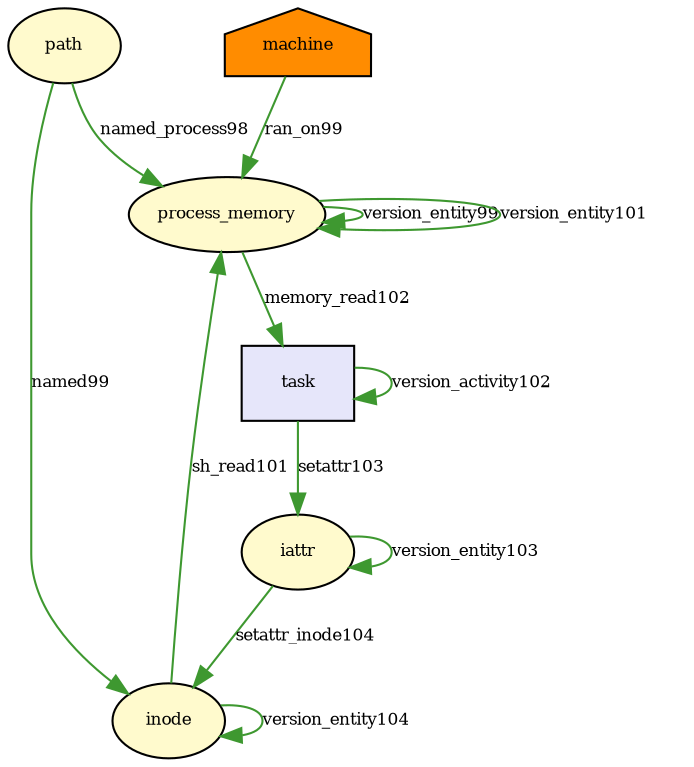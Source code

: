 digraph RGL__DirectedAdjacencyGraph {path[fontsize = 8,label = "path",shape = ellipse, fillcolor="#fffacd", style = filled]

process_memory[fontsize = 8,label = "process_memory",shape = ellipse, fillcolor="#fffacd", style = filled]

path -> process_memory[fontsize = 8,label = "named_process98", color="#3e9830"]

process_memory -> process_memory[fontsize = 8,label = "version_entity99", color="#3e9830"]

machine[fontsize = 8,label = "machine",shape = house, fillcolor="#ff8c00", style = filled]

machine -> process_memory[fontsize = 8,label = "ran_on99", color="#3e9830"]

inode[fontsize = 8,label = "inode",shape = ellipse, fillcolor="#fffacd", style = filled]

path -> inode[fontsize = 8,label = "named99", color="#3e9830"]

process_memory -> process_memory[fontsize = 8,label = "version_entity101", color="#3e9830"]

inode -> process_memory[fontsize = 8,label = "sh_read101", color="#3e9830"]

task[fontsize = 8,label = "task",shape = rectangle, fillcolor="#e6e6fa", style = filled]

task -> task[fontsize = 8,label = "version_activity102", color="#3e9830"]

process_memory -> task[fontsize = 8,label = "memory_read102", color="#3e9830"]

iattr[fontsize = 8,label = "iattr",shape = ellipse, fillcolor="#fffacd", style = filled]

iattr -> iattr[fontsize = 8,label = "version_entity103", color="#3e9830"]

task -> iattr[fontsize = 8,label = "setattr103", color="#3e9830"]

inode -> inode[fontsize = 8,label = "version_entity104", color="#3e9830"]

iattr -> inode[fontsize = 8,label = "setattr_inode104", color="#3e9830"]

}